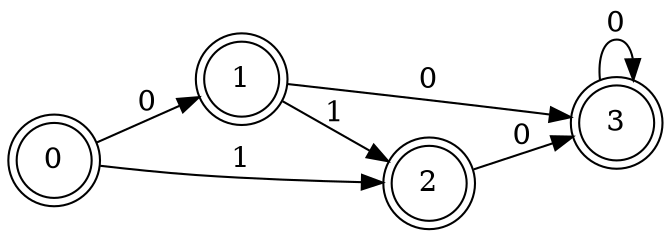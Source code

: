 digraph Automata {
	rankdir=LR
	0 [label=0 shape=doublecircle]
	0 -> 1 [label=0]
	0 -> 2 [label=1]
	1 [label=1 shape=doublecircle]
	1 -> 3 [label=0]
	1 -> 2 [label=1]
	2 [label=2 shape=doublecircle]
	2 -> 3 [label=0]
	3 [label=3 shape=doublecircle]
	3 -> 3 [label=0]
}

